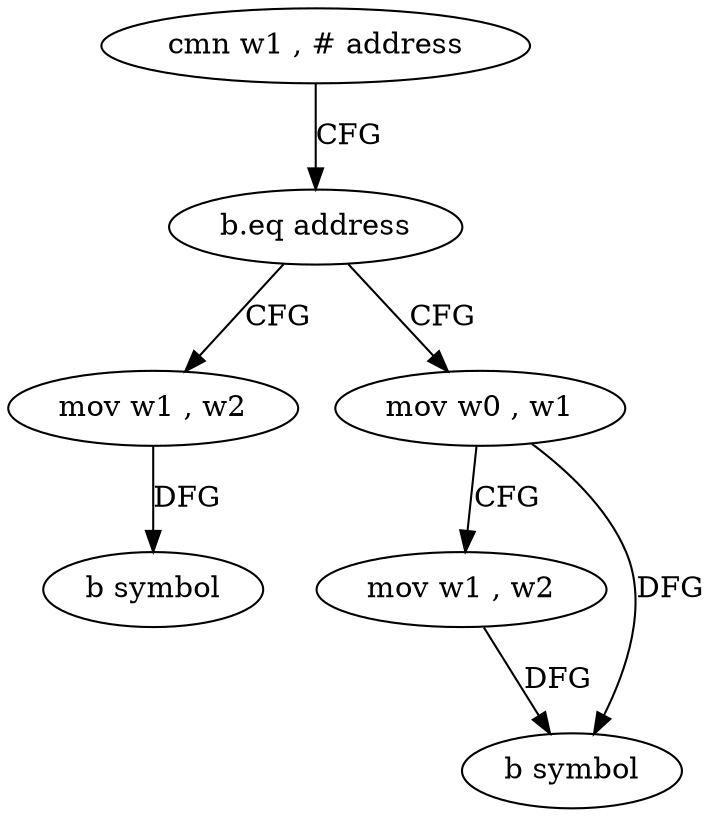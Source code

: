 digraph "func" {
"4260128" [label = "cmn w1 , # address" ]
"4260132" [label = "b.eq address" ]
"4260148" [label = "mov w1 , w2" ]
"4260136" [label = "mov w0 , w1" ]
"4260152" [label = "b symbol" ]
"4260140" [label = "mov w1 , w2" ]
"4260144" [label = "b symbol" ]
"4260128" -> "4260132" [ label = "CFG" ]
"4260132" -> "4260148" [ label = "CFG" ]
"4260132" -> "4260136" [ label = "CFG" ]
"4260148" -> "4260152" [ label = "DFG" ]
"4260136" -> "4260140" [ label = "CFG" ]
"4260136" -> "4260144" [ label = "DFG" ]
"4260140" -> "4260144" [ label = "DFG" ]
}
